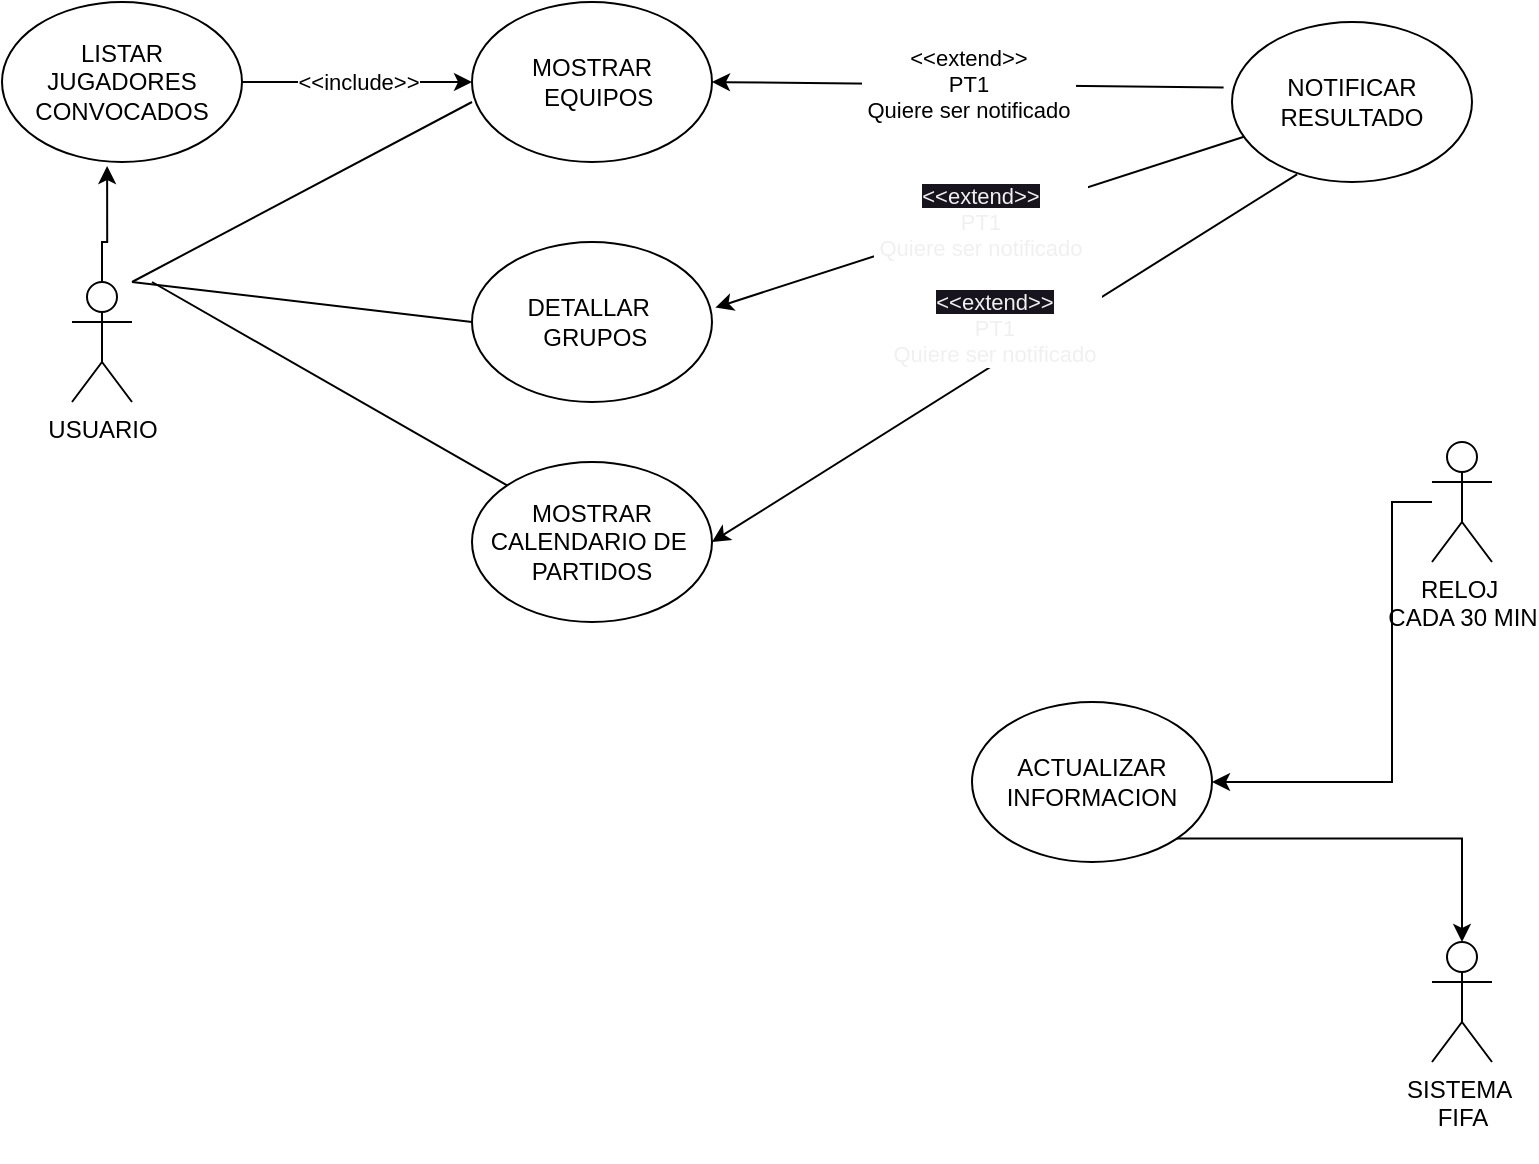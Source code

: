<mxfile version="24.4.8" type="device">
  <diagram name="Página-1" id="4yKsNjSJXNqRrN8qenWa">
    <mxGraphModel dx="1195" dy="703" grid="1" gridSize="10" guides="1" tooltips="1" connect="1" arrows="1" fold="1" page="1" pageScale="1" pageWidth="827" pageHeight="1169" math="0" shadow="0">
      <root>
        <mxCell id="0" />
        <mxCell id="1" parent="0" />
        <mxCell id="9FSKZ9-un1HYUBWsrS5P-1" value="USUARIO" style="shape=umlActor;verticalLabelPosition=bottom;verticalAlign=top;html=1;outlineConnect=0;" parent="1" vertex="1">
          <mxGeometry x="70" y="170" width="30" height="60" as="geometry" />
        </mxCell>
        <mxCell id="9FSKZ9-un1HYUBWsrS5P-2" value="MOSTRAR CALENDARIO DE&amp;nbsp; PARTIDOS" style="ellipse;whiteSpace=wrap;html=1;" parent="1" vertex="1">
          <mxGeometry x="270" y="260" width="120" height="80" as="geometry" />
        </mxCell>
        <mxCell id="9FSKZ9-un1HYUBWsrS5P-3" value="ACTUALIZAR&lt;div&gt;INFORMACION&lt;/div&gt;" style="ellipse;whiteSpace=wrap;html=1;" parent="1" vertex="1">
          <mxGeometry x="520" y="380" width="120" height="80" as="geometry" />
        </mxCell>
        <mxCell id="9FSKZ9-un1HYUBWsrS5P-4" value="NOTIFICAR RESULTADO" style="ellipse;whiteSpace=wrap;html=1;" parent="1" vertex="1">
          <mxGeometry x="650" y="40" width="120" height="80" as="geometry" />
        </mxCell>
        <mxCell id="9FSKZ9-un1HYUBWsrS5P-11" value="&amp;lt;&amp;lt;include&amp;gt;&amp;gt;" style="edgeStyle=orthogonalEdgeStyle;rounded=0;orthogonalLoop=1;jettySize=auto;html=1;exitX=1;exitY=0.5;exitDx=0;exitDy=0;entryX=0;entryY=0.5;entryDx=0;entryDy=0;" parent="1" source="9FSKZ9-un1HYUBWsrS5P-5" target="9FSKZ9-un1HYUBWsrS5P-7" edge="1">
          <mxGeometry relative="1" as="geometry" />
        </mxCell>
        <mxCell id="9FSKZ9-un1HYUBWsrS5P-5" value="LISTAR JUGADORES CONVOCADOS" style="ellipse;whiteSpace=wrap;html=1;" parent="1" vertex="1">
          <mxGeometry x="35" y="30" width="120" height="80" as="geometry" />
        </mxCell>
        <mxCell id="9FSKZ9-un1HYUBWsrS5P-6" value="DETALLAR&amp;nbsp;&lt;div&gt;&amp;nbsp;GRUPOS&lt;/div&gt;" style="ellipse;whiteSpace=wrap;html=1;" parent="1" vertex="1">
          <mxGeometry x="270" y="150" width="120" height="80" as="geometry" />
        </mxCell>
        <mxCell id="9FSKZ9-un1HYUBWsrS5P-7" value="MOSTRAR&lt;div&gt;&amp;nbsp; EQUIPOS&lt;/div&gt;" style="ellipse;whiteSpace=wrap;html=1;" parent="1" vertex="1">
          <mxGeometry x="270" y="30" width="120" height="80" as="geometry" />
        </mxCell>
        <mxCell id="9FSKZ9-un1HYUBWsrS5P-8" value="SISTEMA&amp;nbsp;&lt;div&gt;FIFA&lt;div&gt;&lt;br&gt;&lt;/div&gt;&lt;/div&gt;" style="shape=umlActor;verticalLabelPosition=bottom;verticalAlign=top;html=1;outlineConnect=0;" parent="1" vertex="1">
          <mxGeometry x="750" y="500" width="30" height="60" as="geometry" />
        </mxCell>
        <mxCell id="9FSKZ9-un1HYUBWsrS5P-17" value="" style="edgeStyle=orthogonalEdgeStyle;rounded=0;orthogonalLoop=1;jettySize=auto;html=1;" parent="1" source="9FSKZ9-un1HYUBWsrS5P-9" target="9FSKZ9-un1HYUBWsrS5P-3" edge="1">
          <mxGeometry relative="1" as="geometry">
            <Array as="points">
              <mxPoint x="730" y="280" />
            </Array>
          </mxGeometry>
        </mxCell>
        <mxCell id="9FSKZ9-un1HYUBWsrS5P-9" value="RELOJ&amp;nbsp;&lt;div&gt;CADA 30 MIN&lt;/div&gt;" style="shape=umlActor;verticalLabelPosition=bottom;verticalAlign=top;html=1;outlineConnect=0;" parent="1" vertex="1">
          <mxGeometry x="750" y="250" width="30" height="60" as="geometry" />
        </mxCell>
        <mxCell id="9FSKZ9-un1HYUBWsrS5P-16" style="edgeStyle=orthogonalEdgeStyle;rounded=0;orthogonalLoop=1;jettySize=auto;html=1;exitX=1;exitY=1;exitDx=0;exitDy=0;entryX=0.5;entryY=0;entryDx=0;entryDy=0;entryPerimeter=0;" parent="1" source="9FSKZ9-un1HYUBWsrS5P-3" target="9FSKZ9-un1HYUBWsrS5P-8" edge="1">
          <mxGeometry relative="1" as="geometry" />
        </mxCell>
        <mxCell id="9FSKZ9-un1HYUBWsrS5P-21" value="&amp;lt;&amp;lt;extend&amp;gt;&amp;gt;&lt;div&gt;PT1&lt;/div&gt;&lt;div&gt;&amp;nbsp;Quiere ser notificado&amp;nbsp;&lt;/div&gt;" style="endArrow=classic;html=1;rounded=0;exitX=-0.035;exitY=0.41;exitDx=0;exitDy=0;exitPerimeter=0;entryX=1;entryY=0.5;entryDx=0;entryDy=0;" parent="1" source="9FSKZ9-un1HYUBWsrS5P-4" target="9FSKZ9-un1HYUBWsrS5P-7" edge="1">
          <mxGeometry width="50" height="50" relative="1" as="geometry">
            <mxPoint x="390" y="460" as="sourcePoint" />
            <mxPoint x="440" y="40" as="targetPoint" />
          </mxGeometry>
        </mxCell>
        <mxCell id="9FSKZ9-un1HYUBWsrS5P-22" value="&lt;span style=&quot;color: rgb(240, 240, 240); font-family: Helvetica; font-size: 11px; font-style: normal; font-variant-ligatures: normal; font-variant-caps: normal; font-weight: 400; letter-spacing: normal; orphans: 2; text-align: center; text-indent: 0px; text-transform: none; widows: 2; word-spacing: 0px; -webkit-text-stroke-width: 0px; white-space: nowrap; background-color: rgb(24, 20, 29); text-decoration-thickness: initial; text-decoration-style: initial; text-decoration-color: initial; display: inline !important; float: none;&quot;&gt;&amp;lt;&amp;lt;extend&amp;gt;&amp;gt;&lt;/span&gt;&lt;div style=&quot;forced-color-adjust: none; border-color: rgb(0, 0, 0); color: rgb(240, 240, 240); font-family: Helvetica; font-size: 11px; font-style: normal; font-variant-ligatures: normal; font-variant-caps: normal; font-weight: 400; letter-spacing: normal; orphans: 2; text-align: center; text-indent: 0px; text-transform: none; widows: 2; word-spacing: 0px; -webkit-text-stroke-width: 0px; white-space: nowrap; text-decoration-thickness: initial; text-decoration-style: initial; text-decoration-color: initial;&quot;&gt;PT1&lt;/div&gt;&lt;div style=&quot;forced-color-adjust: none; border-color: rgb(0, 0, 0); color: rgb(240, 240, 240); font-family: Helvetica; font-size: 11px; font-style: normal; font-variant-ligatures: normal; font-variant-caps: normal; font-weight: 400; letter-spacing: normal; orphans: 2; text-align: center; text-indent: 0px; text-transform: none; widows: 2; word-spacing: 0px; -webkit-text-stroke-width: 0px; white-space: nowrap; text-decoration-thickness: initial; text-decoration-style: initial; text-decoration-color: initial;&quot;&gt;&amp;nbsp;Quiere ser notificado&amp;nbsp;&lt;/div&gt;" style="endArrow=classic;html=1;rounded=0;entryX=1.014;entryY=0.41;entryDx=0;entryDy=0;entryPerimeter=0;" parent="1" target="9FSKZ9-un1HYUBWsrS5P-6" edge="1" source="9FSKZ9-un1HYUBWsrS5P-4">
          <mxGeometry width="50" height="50" relative="1" as="geometry">
            <mxPoint x="390" y="200" as="sourcePoint" />
            <mxPoint x="640" y="110" as="targetPoint" />
          </mxGeometry>
        </mxCell>
        <mxCell id="9FSKZ9-un1HYUBWsrS5P-23" value="&lt;span style=&quot;color: rgb(240, 240, 240); font-family: Helvetica; font-size: 11px; font-style: normal; font-variant-ligatures: normal; font-variant-caps: normal; font-weight: 400; letter-spacing: normal; orphans: 2; text-align: center; text-indent: 0px; text-transform: none; widows: 2; word-spacing: 0px; -webkit-text-stroke-width: 0px; white-space: nowrap; background-color: rgb(24, 20, 29); text-decoration-thickness: initial; text-decoration-style: initial; text-decoration-color: initial; display: inline !important; float: none;&quot;&gt;&amp;lt;&amp;lt;extend&amp;gt;&amp;gt;&lt;/span&gt;&lt;div style=&quot;forced-color-adjust: none; border-color: rgb(0, 0, 0); color: rgb(240, 240, 240); font-family: Helvetica; font-size: 11px; font-style: normal; font-variant-ligatures: normal; font-variant-caps: normal; font-weight: 400; letter-spacing: normal; orphans: 2; text-align: center; text-indent: 0px; text-transform: none; widows: 2; word-spacing: 0px; -webkit-text-stroke-width: 0px; white-space: nowrap; text-decoration-thickness: initial; text-decoration-style: initial; text-decoration-color: initial;&quot;&gt;PT1&lt;/div&gt;&lt;div style=&quot;forced-color-adjust: none; border-color: rgb(0, 0, 0); color: rgb(240, 240, 240); font-family: Helvetica; font-size: 11px; font-style: normal; font-variant-ligatures: normal; font-variant-caps: normal; font-weight: 400; letter-spacing: normal; orphans: 2; text-align: center; text-indent: 0px; text-transform: none; widows: 2; word-spacing: 0px; -webkit-text-stroke-width: 0px; white-space: nowrap; text-decoration-thickness: initial; text-decoration-style: initial; text-decoration-color: initial;&quot;&gt;&amp;nbsp;Quiere ser notificado&amp;nbsp;&lt;/div&gt;" style="endArrow=classic;html=1;rounded=0;exitX=0.271;exitY=0.952;exitDx=0;exitDy=0;exitPerimeter=0;entryX=1;entryY=0.5;entryDx=0;entryDy=0;" parent="1" edge="1" target="9FSKZ9-un1HYUBWsrS5P-2" source="9FSKZ9-un1HYUBWsrS5P-4">
          <mxGeometry x="-0.023" y="-16" width="50" height="50" relative="1" as="geometry">
            <mxPoint x="390" y="300" as="sourcePoint" />
            <mxPoint x="460" y="320" as="targetPoint" />
            <mxPoint as="offset" />
          </mxGeometry>
        </mxCell>
        <mxCell id="9FSKZ9-un1HYUBWsrS5P-27" style="edgeStyle=orthogonalEdgeStyle;rounded=0;orthogonalLoop=1;jettySize=auto;html=1;exitX=0.5;exitY=0;exitDx=0;exitDy=0;exitPerimeter=0;entryX=0.438;entryY=1.025;entryDx=0;entryDy=0;entryPerimeter=0;" parent="1" source="9FSKZ9-un1HYUBWsrS5P-1" target="9FSKZ9-un1HYUBWsrS5P-5" edge="1">
          <mxGeometry relative="1" as="geometry">
            <mxPoint x="80" y="100" as="targetPoint" />
            <Array as="points">
              <mxPoint x="85" y="150" />
              <mxPoint x="88" y="150" />
            </Array>
          </mxGeometry>
        </mxCell>
        <mxCell id="9FSKZ9-un1HYUBWsrS5P-29" value="" style="endArrow=none;html=1;rounded=0;" parent="1" edge="1">
          <mxGeometry width="50" height="50" relative="1" as="geometry">
            <mxPoint x="100" y="170" as="sourcePoint" />
            <mxPoint x="270" y="190" as="targetPoint" />
          </mxGeometry>
        </mxCell>
        <mxCell id="9FSKZ9-un1HYUBWsrS5P-30" value="" style="endArrow=none;html=1;rounded=0;entryX=0;entryY=0.625;entryDx=0;entryDy=0;entryPerimeter=0;" parent="1" target="9FSKZ9-un1HYUBWsrS5P-7" edge="1">
          <mxGeometry width="50" height="50" relative="1" as="geometry">
            <mxPoint x="100" y="170" as="sourcePoint" />
            <mxPoint x="150" y="120" as="targetPoint" />
          </mxGeometry>
        </mxCell>
        <mxCell id="9FSKZ9-un1HYUBWsrS5P-32" value="" style="endArrow=none;html=1;rounded=0;entryX=0;entryY=0;entryDx=0;entryDy=0;" parent="1" target="9FSKZ9-un1HYUBWsrS5P-2" edge="1">
          <mxGeometry width="50" height="50" relative="1" as="geometry">
            <mxPoint x="110" y="170" as="sourcePoint" />
            <mxPoint x="440" y="410" as="targetPoint" />
          </mxGeometry>
        </mxCell>
      </root>
    </mxGraphModel>
  </diagram>
</mxfile>
